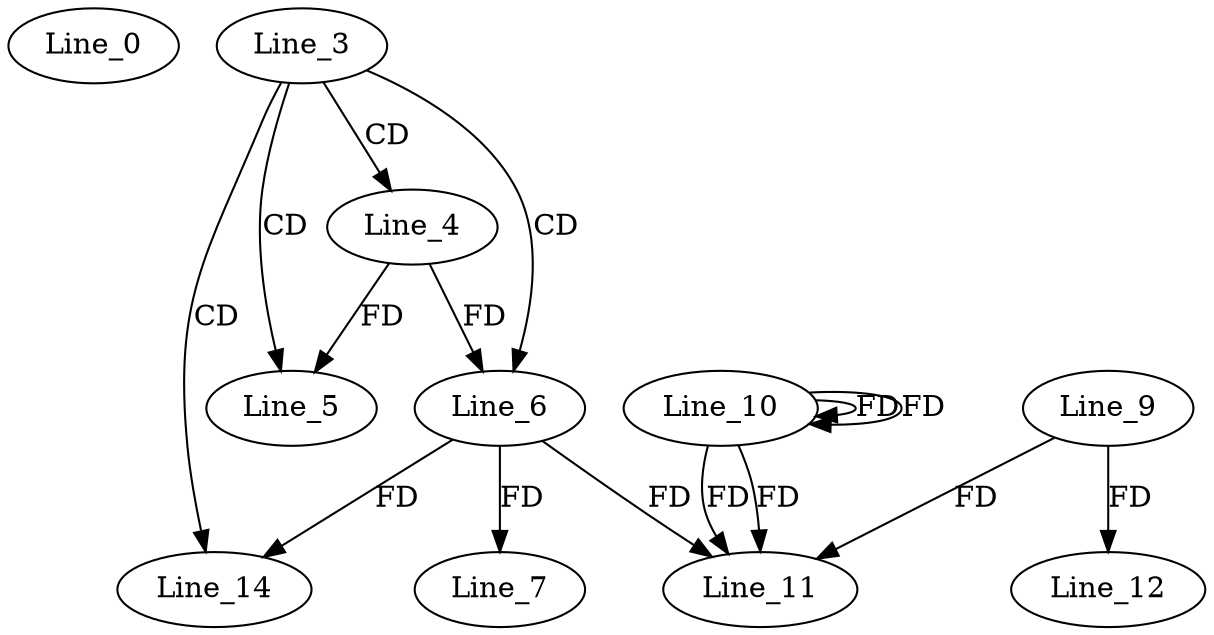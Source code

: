 digraph G {
  Line_0;
  Line_3;
  Line_4;
  Line_5;
  Line_6;
  Line_6;
  Line_7;
  Line_10;
  Line_10;
  Line_9;
  Line_11;
  Line_11;
  Line_12;
  Line_14;
  Line_10;
  Line_3 -> Line_4 [ label="CD" ];
  Line_3 -> Line_5 [ label="CD" ];
  Line_4 -> Line_5 [ label="FD" ];
  Line_3 -> Line_6 [ label="CD" ];
  Line_4 -> Line_6 [ label="FD" ];
  Line_6 -> Line_7 [ label="FD" ];
  Line_10 -> Line_10 [ label="FD" ];
  Line_9 -> Line_11 [ label="FD" ];
  Line_10 -> Line_11 [ label="FD" ];
  Line_6 -> Line_11 [ label="FD" ];
  Line_10 -> Line_11 [ label="FD" ];
  Line_9 -> Line_12 [ label="FD" ];
  Line_3 -> Line_14 [ label="CD" ];
  Line_6 -> Line_14 [ label="FD" ];
  Line_10 -> Line_10 [ label="FD" ];
}
